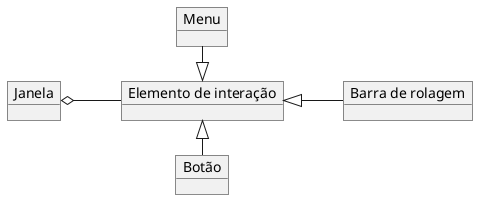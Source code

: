@startuml mod01ima10
skinparam linetype ortho
object "Janela" as o1
object "Elemento de interação" as o2
object "Botão" as o3
object "Menu" as o4
object "Barra de rolagem" as o5
o3 -left-|> o2
o4 -right-|> o2
o5 -up-|> o2
left to right direction
o1 o-- o2
@enduml